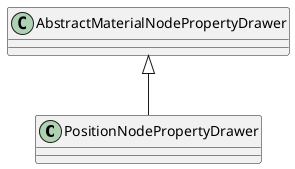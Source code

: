 @startuml
class PositionNodePropertyDrawer {
}
AbstractMaterialNodePropertyDrawer <|-- PositionNodePropertyDrawer
@enduml
